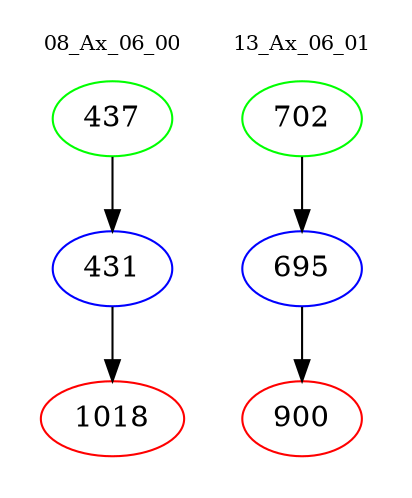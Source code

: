 digraph{
subgraph cluster_0 {
color = white
label = "08_Ax_06_00";
fontsize=10;
T0_437 [label="437", color="green"]
T0_437 -> T0_431 [color="black"]
T0_431 [label="431", color="blue"]
T0_431 -> T0_1018 [color="black"]
T0_1018 [label="1018", color="red"]
}
subgraph cluster_1 {
color = white
label = "13_Ax_06_01";
fontsize=10;
T1_702 [label="702", color="green"]
T1_702 -> T1_695 [color="black"]
T1_695 [label="695", color="blue"]
T1_695 -> T1_900 [color="black"]
T1_900 [label="900", color="red"]
}
}

